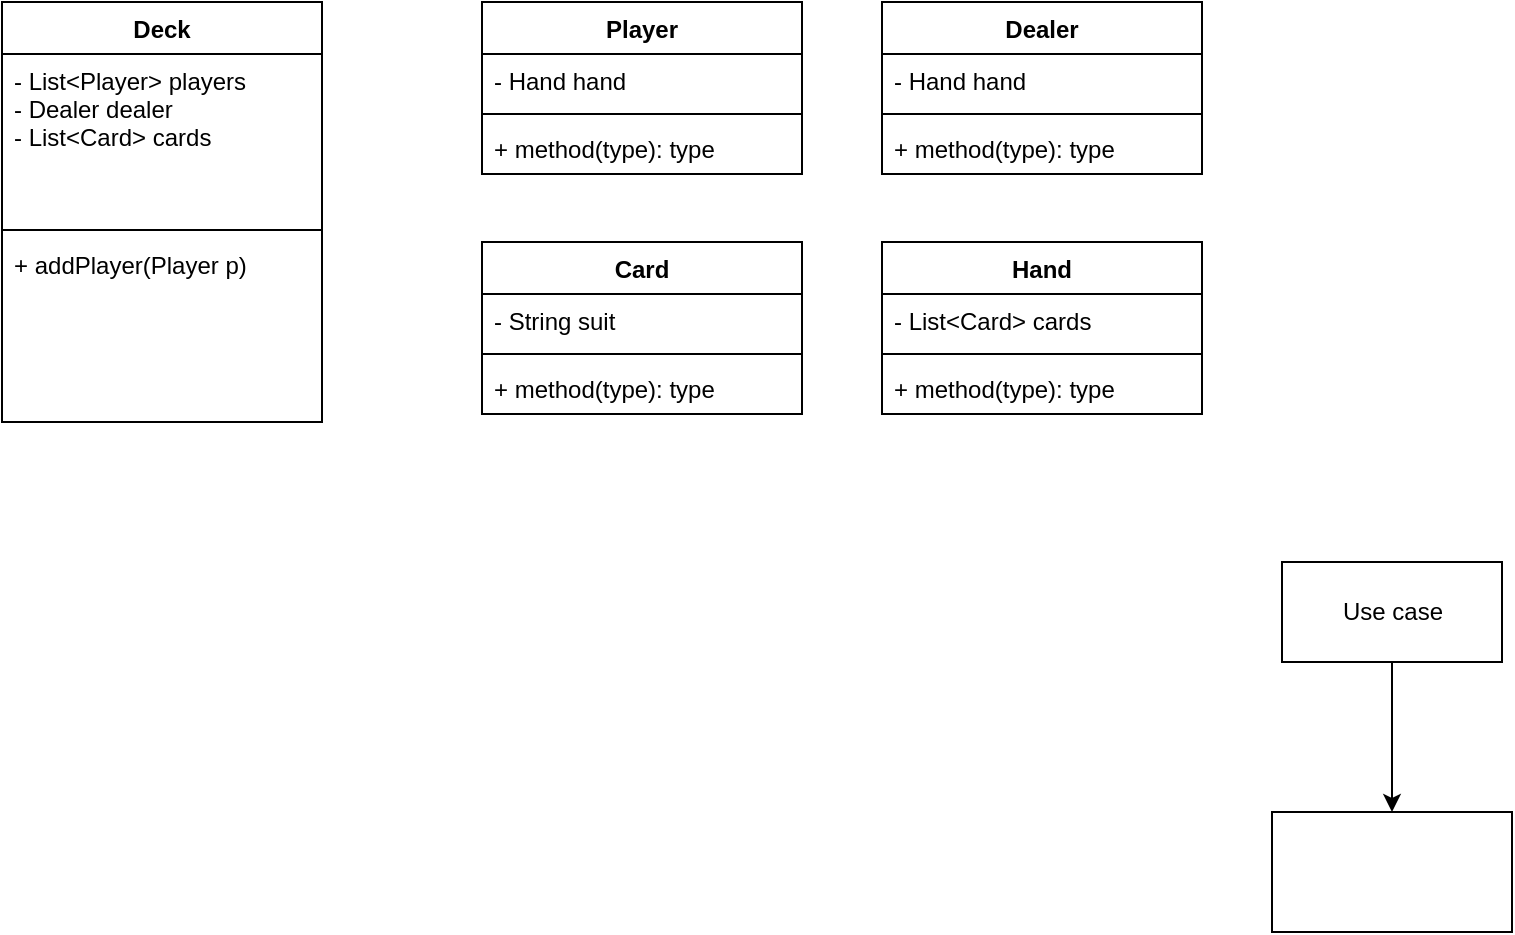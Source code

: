 <mxfile version="14.1.8" type="github">
  <diagram id="SDGkKcqbBfwVcGVHuYnC" name="Page-1">
    <mxGraphModel dx="1662" dy="794" grid="1" gridSize="10" guides="1" tooltips="1" connect="1" arrows="1" fold="1" page="1" pageScale="1" pageWidth="850" pageHeight="1100" math="0" shadow="0">
      <root>
        <mxCell id="0" />
        <mxCell id="1" parent="0" />
        <mxCell id="bei-1_Uh6omCs8kWXJwY-1" value="Deck&#xa;" style="swimlane;fontStyle=1;align=center;verticalAlign=top;childLayout=stackLayout;horizontal=1;startSize=26;horizontalStack=0;resizeParent=1;resizeParentMax=0;resizeLast=0;collapsible=1;marginBottom=0;" vertex="1" parent="1">
          <mxGeometry x="40" y="280" width="160" height="210" as="geometry" />
        </mxCell>
        <mxCell id="bei-1_Uh6omCs8kWXJwY-2" value="- List&lt;Player&gt; players&#xa;- Dealer dealer&#xa;- List&lt;Card&gt; cards" style="text;strokeColor=none;fillColor=none;align=left;verticalAlign=top;spacingLeft=4;spacingRight=4;overflow=hidden;rotatable=0;points=[[0,0.5],[1,0.5]];portConstraint=eastwest;" vertex="1" parent="bei-1_Uh6omCs8kWXJwY-1">
          <mxGeometry y="26" width="160" height="84" as="geometry" />
        </mxCell>
        <mxCell id="bei-1_Uh6omCs8kWXJwY-3" value="" style="line;strokeWidth=1;fillColor=none;align=left;verticalAlign=middle;spacingTop=-1;spacingLeft=3;spacingRight=3;rotatable=0;labelPosition=right;points=[];portConstraint=eastwest;" vertex="1" parent="bei-1_Uh6omCs8kWXJwY-1">
          <mxGeometry y="110" width="160" height="8" as="geometry" />
        </mxCell>
        <mxCell id="bei-1_Uh6omCs8kWXJwY-4" value="+ addPlayer(Player p)&#xa;" style="text;strokeColor=none;fillColor=none;align=left;verticalAlign=top;spacingLeft=4;spacingRight=4;overflow=hidden;rotatable=0;points=[[0,0.5],[1,0.5]];portConstraint=eastwest;" vertex="1" parent="bei-1_Uh6omCs8kWXJwY-1">
          <mxGeometry y="118" width="160" height="92" as="geometry" />
        </mxCell>
        <mxCell id="bei-1_Uh6omCs8kWXJwY-5" value="Player" style="swimlane;fontStyle=1;align=center;verticalAlign=top;childLayout=stackLayout;horizontal=1;startSize=26;horizontalStack=0;resizeParent=1;resizeParentMax=0;resizeLast=0;collapsible=1;marginBottom=0;" vertex="1" parent="1">
          <mxGeometry x="280" y="280" width="160" height="86" as="geometry" />
        </mxCell>
        <mxCell id="bei-1_Uh6omCs8kWXJwY-6" value="- Hand hand" style="text;strokeColor=none;fillColor=none;align=left;verticalAlign=top;spacingLeft=4;spacingRight=4;overflow=hidden;rotatable=0;points=[[0,0.5],[1,0.5]];portConstraint=eastwest;" vertex="1" parent="bei-1_Uh6omCs8kWXJwY-5">
          <mxGeometry y="26" width="160" height="26" as="geometry" />
        </mxCell>
        <mxCell id="bei-1_Uh6omCs8kWXJwY-7" value="" style="line;strokeWidth=1;fillColor=none;align=left;verticalAlign=middle;spacingTop=-1;spacingLeft=3;spacingRight=3;rotatable=0;labelPosition=right;points=[];portConstraint=eastwest;" vertex="1" parent="bei-1_Uh6omCs8kWXJwY-5">
          <mxGeometry y="52" width="160" height="8" as="geometry" />
        </mxCell>
        <mxCell id="bei-1_Uh6omCs8kWXJwY-8" value="+ method(type): type" style="text;strokeColor=none;fillColor=none;align=left;verticalAlign=top;spacingLeft=4;spacingRight=4;overflow=hidden;rotatable=0;points=[[0,0.5],[1,0.5]];portConstraint=eastwest;" vertex="1" parent="bei-1_Uh6omCs8kWXJwY-5">
          <mxGeometry y="60" width="160" height="26" as="geometry" />
        </mxCell>
        <mxCell id="bei-1_Uh6omCs8kWXJwY-9" value="Dealer" style="swimlane;fontStyle=1;align=center;verticalAlign=top;childLayout=stackLayout;horizontal=1;startSize=26;horizontalStack=0;resizeParent=1;resizeParentMax=0;resizeLast=0;collapsible=1;marginBottom=0;" vertex="1" parent="1">
          <mxGeometry x="480" y="280" width="160" height="86" as="geometry" />
        </mxCell>
        <mxCell id="bei-1_Uh6omCs8kWXJwY-10" value="- Hand hand" style="text;strokeColor=none;fillColor=none;align=left;verticalAlign=top;spacingLeft=4;spacingRight=4;overflow=hidden;rotatable=0;points=[[0,0.5],[1,0.5]];portConstraint=eastwest;" vertex="1" parent="bei-1_Uh6omCs8kWXJwY-9">
          <mxGeometry y="26" width="160" height="26" as="geometry" />
        </mxCell>
        <mxCell id="bei-1_Uh6omCs8kWXJwY-11" value="" style="line;strokeWidth=1;fillColor=none;align=left;verticalAlign=middle;spacingTop=-1;spacingLeft=3;spacingRight=3;rotatable=0;labelPosition=right;points=[];portConstraint=eastwest;" vertex="1" parent="bei-1_Uh6omCs8kWXJwY-9">
          <mxGeometry y="52" width="160" height="8" as="geometry" />
        </mxCell>
        <mxCell id="bei-1_Uh6omCs8kWXJwY-12" value="+ method(type): type" style="text;strokeColor=none;fillColor=none;align=left;verticalAlign=top;spacingLeft=4;spacingRight=4;overflow=hidden;rotatable=0;points=[[0,0.5],[1,0.5]];portConstraint=eastwest;" vertex="1" parent="bei-1_Uh6omCs8kWXJwY-9">
          <mxGeometry y="60" width="160" height="26" as="geometry" />
        </mxCell>
        <mxCell id="bei-1_Uh6omCs8kWXJwY-13" value="Card" style="swimlane;fontStyle=1;align=center;verticalAlign=top;childLayout=stackLayout;horizontal=1;startSize=26;horizontalStack=0;resizeParent=1;resizeParentMax=0;resizeLast=0;collapsible=1;marginBottom=0;" vertex="1" parent="1">
          <mxGeometry x="280" y="400" width="160" height="86" as="geometry" />
        </mxCell>
        <mxCell id="bei-1_Uh6omCs8kWXJwY-14" value="- String suit" style="text;strokeColor=none;fillColor=none;align=left;verticalAlign=top;spacingLeft=4;spacingRight=4;overflow=hidden;rotatable=0;points=[[0,0.5],[1,0.5]];portConstraint=eastwest;" vertex="1" parent="bei-1_Uh6omCs8kWXJwY-13">
          <mxGeometry y="26" width="160" height="26" as="geometry" />
        </mxCell>
        <mxCell id="bei-1_Uh6omCs8kWXJwY-15" value="" style="line;strokeWidth=1;fillColor=none;align=left;verticalAlign=middle;spacingTop=-1;spacingLeft=3;spacingRight=3;rotatable=0;labelPosition=right;points=[];portConstraint=eastwest;" vertex="1" parent="bei-1_Uh6omCs8kWXJwY-13">
          <mxGeometry y="52" width="160" height="8" as="geometry" />
        </mxCell>
        <mxCell id="bei-1_Uh6omCs8kWXJwY-16" value="+ method(type): type" style="text;strokeColor=none;fillColor=none;align=left;verticalAlign=top;spacingLeft=4;spacingRight=4;overflow=hidden;rotatable=0;points=[[0,0.5],[1,0.5]];portConstraint=eastwest;" vertex="1" parent="bei-1_Uh6omCs8kWXJwY-13">
          <mxGeometry y="60" width="160" height="26" as="geometry" />
        </mxCell>
        <mxCell id="bei-1_Uh6omCs8kWXJwY-17" value="Hand" style="swimlane;fontStyle=1;align=center;verticalAlign=top;childLayout=stackLayout;horizontal=1;startSize=26;horizontalStack=0;resizeParent=1;resizeParentMax=0;resizeLast=0;collapsible=1;marginBottom=0;" vertex="1" parent="1">
          <mxGeometry x="480" y="400" width="160" height="86" as="geometry" />
        </mxCell>
        <mxCell id="bei-1_Uh6omCs8kWXJwY-18" value="- List&lt;Card&gt; cards" style="text;strokeColor=none;fillColor=none;align=left;verticalAlign=top;spacingLeft=4;spacingRight=4;overflow=hidden;rotatable=0;points=[[0,0.5],[1,0.5]];portConstraint=eastwest;" vertex="1" parent="bei-1_Uh6omCs8kWXJwY-17">
          <mxGeometry y="26" width="160" height="26" as="geometry" />
        </mxCell>
        <mxCell id="bei-1_Uh6omCs8kWXJwY-19" value="" style="line;strokeWidth=1;fillColor=none;align=left;verticalAlign=middle;spacingTop=-1;spacingLeft=3;spacingRight=3;rotatable=0;labelPosition=right;points=[];portConstraint=eastwest;" vertex="1" parent="bei-1_Uh6omCs8kWXJwY-17">
          <mxGeometry y="52" width="160" height="8" as="geometry" />
        </mxCell>
        <mxCell id="bei-1_Uh6omCs8kWXJwY-20" value="+ method(type): type" style="text;strokeColor=none;fillColor=none;align=left;verticalAlign=top;spacingLeft=4;spacingRight=4;overflow=hidden;rotatable=0;points=[[0,0.5],[1,0.5]];portConstraint=eastwest;" vertex="1" parent="bei-1_Uh6omCs8kWXJwY-17">
          <mxGeometry y="60" width="160" height="26" as="geometry" />
        </mxCell>
        <mxCell id="bei-1_Uh6omCs8kWXJwY-35" value="" style="edgeStyle=orthogonalEdgeStyle;rounded=0;orthogonalLoop=1;jettySize=auto;html=1;" edge="1" parent="1" source="bei-1_Uh6omCs8kWXJwY-31" target="bei-1_Uh6omCs8kWXJwY-34">
          <mxGeometry relative="1" as="geometry" />
        </mxCell>
        <mxCell id="bei-1_Uh6omCs8kWXJwY-31" value="Use case" style="html=1;" vertex="1" parent="1">
          <mxGeometry x="680" y="560" width="110" height="50" as="geometry" />
        </mxCell>
        <mxCell id="bei-1_Uh6omCs8kWXJwY-34" value="" style="whiteSpace=wrap;html=1;" vertex="1" parent="1">
          <mxGeometry x="675" y="685" width="120" height="60" as="geometry" />
        </mxCell>
      </root>
    </mxGraphModel>
  </diagram>
</mxfile>
